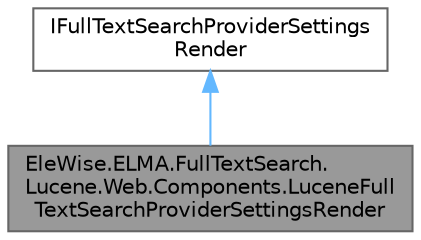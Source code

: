 digraph "EleWise.ELMA.FullTextSearch.Lucene.Web.Components.LuceneFullTextSearchProviderSettingsRender"
{
 // LATEX_PDF_SIZE
  bgcolor="transparent";
  edge [fontname=Helvetica,fontsize=10,labelfontname=Helvetica,labelfontsize=10];
  node [fontname=Helvetica,fontsize=10,shape=box,height=0.2,width=0.4];
  Node1 [id="Node000001",label="EleWise.ELMA.FullTextSearch.\lLucene.Web.Components.LuceneFull\lTextSearchProviderSettingsRender",height=0.2,width=0.4,color="gray40", fillcolor="grey60", style="filled", fontcolor="black",tooltip=" "];
  Node2 -> Node1 [id="edge1_Node000001_Node000002",dir="back",color="steelblue1",style="solid",tooltip=" "];
  Node2 [id="Node000002",label="IFullTextSearchProviderSettings\lRender",height=0.2,width=0.4,color="gray40", fillcolor="white", style="filled",tooltip=" "];
}
